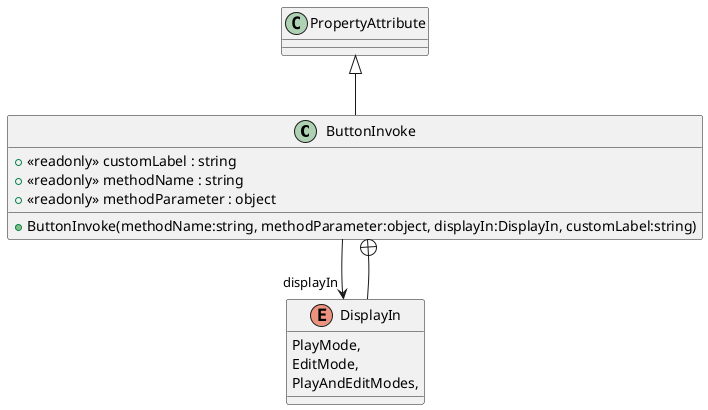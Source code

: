 @startuml
class ButtonInvoke {
    + <<readonly>> customLabel : string
    + <<readonly>> methodName : string
    + <<readonly>> methodParameter : object
    + ButtonInvoke(methodName:string, methodParameter:object, displayIn:DisplayIn, customLabel:string)
}
enum DisplayIn {
    PlayMode,
    EditMode,
    PlayAndEditModes,
}
PropertyAttribute <|-- ButtonInvoke
ButtonInvoke --> "displayIn" DisplayIn
ButtonInvoke +-- DisplayIn
@enduml
